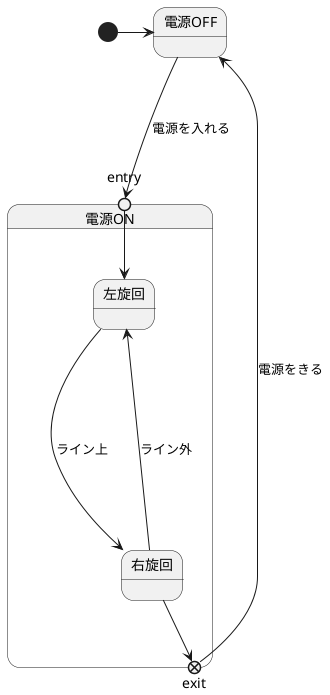 @startuml ステートマシン
state 電源OFF{

}
state 電源ON {
 state entry <<entryPoint>>
 state exit <<exitPoint>>

  entry --> 左旋回
  左旋回 -down-> 右旋回 :ライン上
  左旋回 <-up--- 右旋回 :ライン外
  右旋回 --> exit
}

[*] -> 電源OFF
電源OFF ---> entry :電源を入れる
exit --up--> 電源OFF :電源をきる  
@enduml